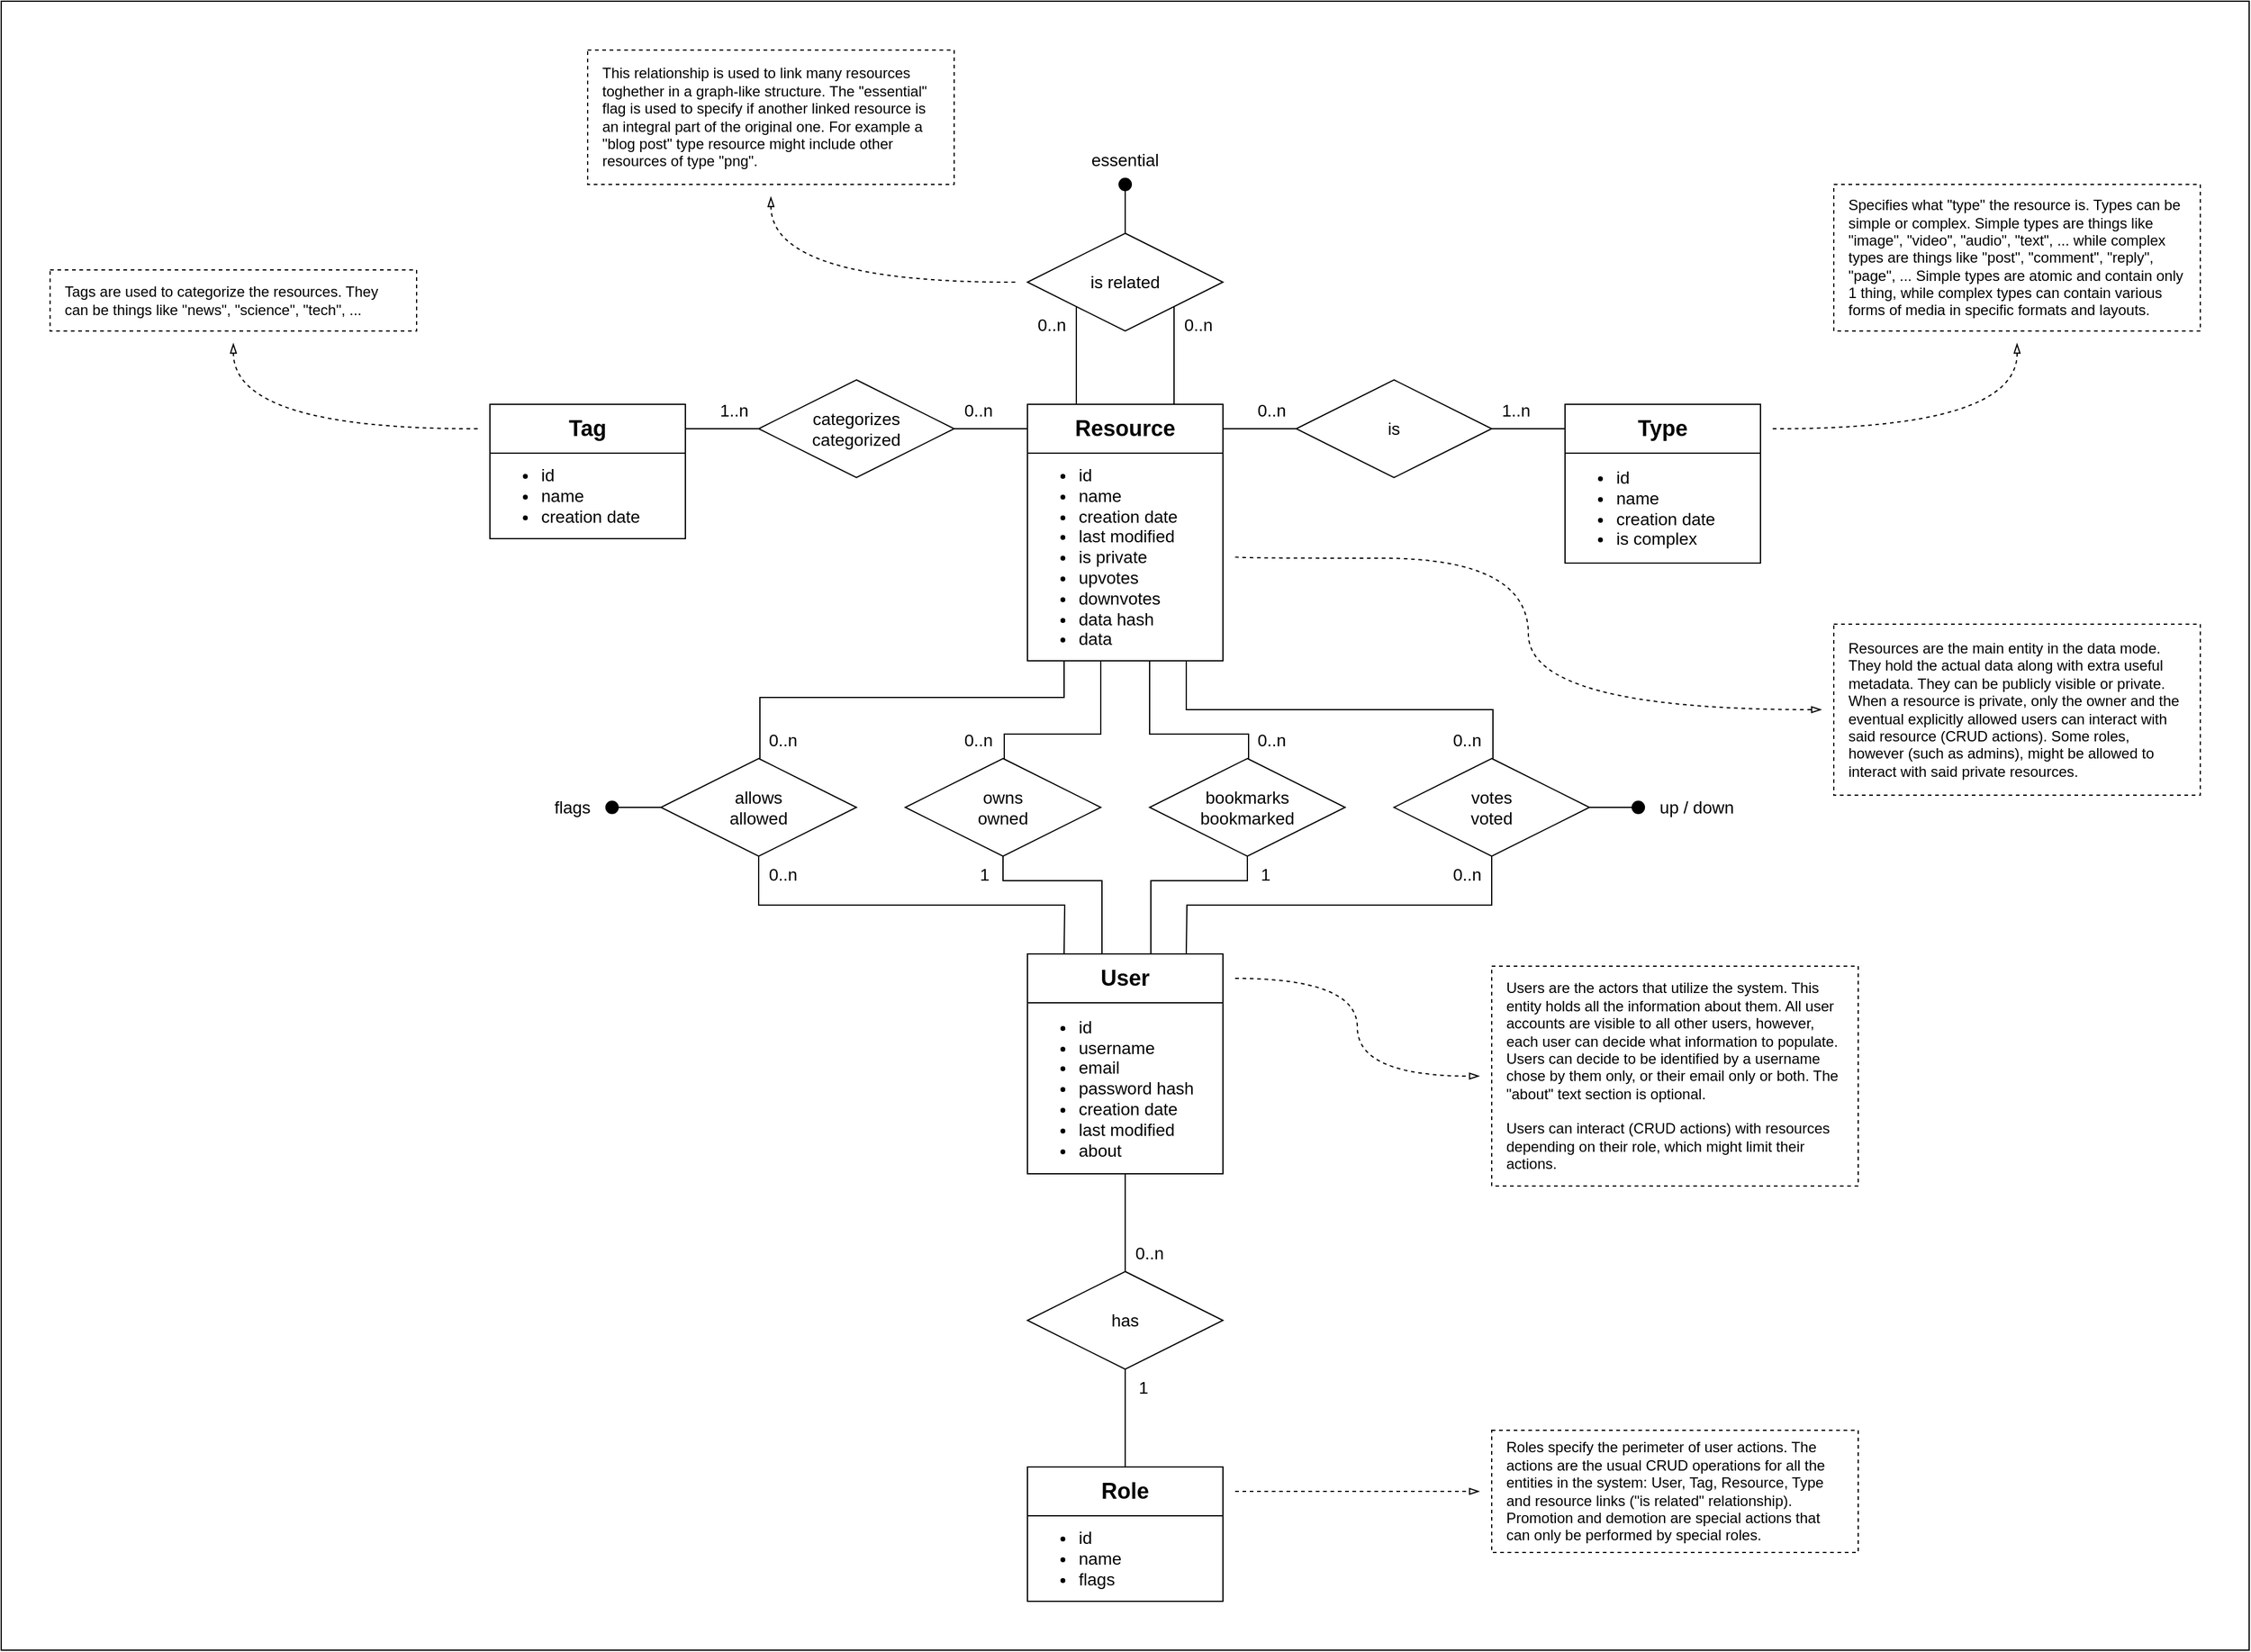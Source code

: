 <mxfile version="21.6.5" type="device" pages="2">
  <diagram name="Pagina-1" id="7mOzniVwdlXqiiTCB1uk">
    <mxGraphModel dx="3609" dy="1757" grid="1" gridSize="10" guides="0" tooltips="1" connect="1" arrows="1" fold="1" page="1" pageScale="1" pageWidth="4681" pageHeight="3300" math="0" shadow="0">
      <root>
        <mxCell id="0" />
        <mxCell id="1" parent="0" />
        <mxCell id="A_nRYwBq-ATRBSs7ujsJ-27" value="" style="rounded=0;whiteSpace=wrap;html=1;" parent="1" vertex="1">
          <mxGeometry x="940" y="1250" width="1840" height="1350" as="geometry" />
        </mxCell>
        <mxCell id="g6Tk7VlniR9BMAY1i_cX-23" style="edgeStyle=orthogonalEdgeStyle;rounded=0;orthogonalLoop=1;jettySize=auto;html=1;exitX=1;exitY=0.5;exitDx=0;exitDy=0;entryX=0;entryY=0.5;entryDx=0;entryDy=0;endArrow=none;endFill=0;fillColor=none;" parent="1" source="g6Tk7VlniR9BMAY1i_cX-1" target="g6Tk7VlniR9BMAY1i_cX-22" edge="1">
          <mxGeometry relative="1" as="geometry" />
        </mxCell>
        <mxCell id="g6Tk7VlniR9BMAY1i_cX-1" value="Resource" style="rounded=0;whiteSpace=wrap;html=1;fontSize=18;fontStyle=1;fillColor=none;" parent="1" vertex="1">
          <mxGeometry x="1780" y="1580" width="160" height="40" as="geometry" />
        </mxCell>
        <mxCell id="A_nRYwBq-ATRBSs7ujsJ-21" style="edgeStyle=orthogonalEdgeStyle;rounded=0;orthogonalLoop=1;jettySize=auto;html=1;curved=1;endArrow=blockThin;endFill=0;dashed=1;fillColor=none;" parent="1" edge="1">
          <mxGeometry relative="1" as="geometry">
            <mxPoint x="1950" y="1705" as="sourcePoint" />
            <mxPoint x="2430" y="1830" as="targetPoint" />
            <Array as="points">
              <mxPoint x="1950" y="1706" />
              <mxPoint x="2190" y="1706" />
              <mxPoint x="2190" y="1830" />
            </Array>
          </mxGeometry>
        </mxCell>
        <mxCell id="g6Tk7VlniR9BMAY1i_cX-5" value="&lt;ul style=&quot;font-size: 14px;&quot;&gt;&lt;li style=&quot;font-size: 14px;&quot;&gt;id&lt;/li&gt;&lt;li style=&quot;font-size: 14px;&quot;&gt;name&lt;/li&gt;&lt;li style=&quot;font-size: 14px;&quot;&gt;creation date&lt;/li&gt;&lt;li style=&quot;font-size: 14px;&quot;&gt;last modified&lt;/li&gt;&lt;li style=&quot;font-size: 14px;&quot;&gt;is private&lt;/li&gt;&lt;li style=&quot;font-size: 14px;&quot;&gt;upvotes&lt;/li&gt;&lt;li style=&quot;font-size: 14px;&quot;&gt;downvotes&lt;/li&gt;&lt;li style=&quot;font-size: 14px;&quot;&gt;data hash&lt;/li&gt;&lt;li style=&quot;font-size: 14px;&quot;&gt;data&lt;/li&gt;&lt;/ul&gt;" style="rounded=0;whiteSpace=wrap;html=1;align=left;fontSize=14;fillColor=none;" parent="1" vertex="1">
          <mxGeometry x="1780" y="1620" width="160" height="170" as="geometry" />
        </mxCell>
        <mxCell id="g6Tk7VlniR9BMAY1i_cX-18" style="edgeStyle=orthogonalEdgeStyle;rounded=0;orthogonalLoop=1;jettySize=auto;html=1;entryX=0;entryY=0.5;entryDx=0;entryDy=0;endArrow=none;endFill=0;fillColor=none;" parent="1" source="g6Tk7VlniR9BMAY1i_cX-6" target="g6Tk7VlniR9BMAY1i_cX-12" edge="1">
          <mxGeometry relative="1" as="geometry" />
        </mxCell>
        <mxCell id="A_nRYwBq-ATRBSs7ujsJ-10" style="edgeStyle=orthogonalEdgeStyle;rounded=0;orthogonalLoop=1;jettySize=auto;html=1;curved=1;endArrow=blockThin;endFill=0;dashed=1;fillColor=none;" parent="1" edge="1">
          <mxGeometry relative="1" as="geometry">
            <mxPoint x="1330" y="1600" as="sourcePoint" />
            <mxPoint x="1130" y="1530" as="targetPoint" />
          </mxGeometry>
        </mxCell>
        <mxCell id="g6Tk7VlniR9BMAY1i_cX-6" value="Tag" style="rounded=0;whiteSpace=wrap;html=1;fontSize=18;fontStyle=1;fillColor=none;" parent="1" vertex="1">
          <mxGeometry x="1340" y="1580" width="160" height="40" as="geometry" />
        </mxCell>
        <mxCell id="g6Tk7VlniR9BMAY1i_cX-7" value="&lt;ul style=&quot;font-size: 14px;&quot;&gt;&lt;li style=&quot;font-size: 14px;&quot;&gt;id&lt;/li&gt;&lt;li style=&quot;font-size: 14px;&quot;&gt;name&lt;/li&gt;&lt;li style=&quot;font-size: 14px;&quot;&gt;creation date&lt;/li&gt;&lt;/ul&gt;" style="rounded=0;whiteSpace=wrap;html=1;align=left;fontSize=14;fillColor=none;" parent="1" vertex="1">
          <mxGeometry x="1340" y="1620" width="160" height="70" as="geometry" />
        </mxCell>
        <mxCell id="A_nRYwBq-ATRBSs7ujsJ-5" style="edgeStyle=orthogonalEdgeStyle;rounded=0;orthogonalLoop=1;jettySize=auto;html=1;curved=1;dashed=1;endArrow=blockThin;endFill=0;fillColor=none;" parent="1" edge="1">
          <mxGeometry relative="1" as="geometry">
            <mxPoint x="2390" y="1600" as="sourcePoint" />
            <mxPoint x="2590" y="1530" as="targetPoint" />
          </mxGeometry>
        </mxCell>
        <mxCell id="g6Tk7VlniR9BMAY1i_cX-8" value="Type" style="rounded=0;whiteSpace=wrap;html=1;fontSize=18;fontStyle=1;fillColor=none;" parent="1" vertex="1">
          <mxGeometry x="2220" y="1580" width="160" height="40" as="geometry" />
        </mxCell>
        <mxCell id="g6Tk7VlniR9BMAY1i_cX-9" value="&lt;ul style=&quot;font-size: 14px;&quot;&gt;&lt;li style=&quot;font-size: 14px;&quot;&gt;id&lt;/li&gt;&lt;li style=&quot;font-size: 14px;&quot;&gt;name&lt;/li&gt;&lt;li style=&quot;font-size: 14px;&quot;&gt;creation date&lt;/li&gt;&lt;li style=&quot;font-size: 14px;&quot;&gt;is complex&lt;/li&gt;&lt;/ul&gt;" style="rounded=0;whiteSpace=wrap;html=1;align=left;fontSize=14;fillColor=none;" parent="1" vertex="1">
          <mxGeometry x="2220" y="1620" width="160" height="90" as="geometry" />
        </mxCell>
        <mxCell id="A_nRYwBq-ATRBSs7ujsJ-15" style="edgeStyle=orthogonalEdgeStyle;rounded=0;orthogonalLoop=1;jettySize=auto;html=1;curved=1;endArrow=blockThin;endFill=0;dashed=1;fillColor=none;" parent="1" edge="1">
          <mxGeometry relative="1" as="geometry">
            <mxPoint x="1950" y="2050" as="sourcePoint" />
            <mxPoint x="2150" y="2130" as="targetPoint" />
            <Array as="points">
              <mxPoint x="2050" y="2050" />
              <mxPoint x="2050" y="2130" />
            </Array>
          </mxGeometry>
        </mxCell>
        <mxCell id="g6Tk7VlniR9BMAY1i_cX-10" value="User" style="rounded=0;whiteSpace=wrap;html=1;fontSize=18;fontStyle=1;fillColor=none;" parent="1" vertex="1">
          <mxGeometry x="1780" y="2030" width="160" height="40" as="geometry" />
        </mxCell>
        <mxCell id="g6Tk7VlniR9BMAY1i_cX-11" value="&lt;ul style=&quot;font-size: 14px;&quot;&gt;&lt;li style=&quot;font-size: 14px;&quot;&gt;id&lt;/li&gt;&lt;li style=&quot;font-size: 14px;&quot;&gt;username&lt;/li&gt;&lt;li style=&quot;font-size: 14px;&quot;&gt;email&lt;/li&gt;&lt;li style=&quot;font-size: 14px;&quot;&gt;password hash&lt;/li&gt;&lt;li style=&quot;font-size: 14px;&quot;&gt;creation date&lt;/li&gt;&lt;li style=&quot;font-size: 14px;&quot;&gt;last modified&lt;/li&gt;&lt;li style=&quot;font-size: 14px;&quot;&gt;about&lt;/li&gt;&lt;/ul&gt;" style="rounded=0;whiteSpace=wrap;html=1;align=left;fontSize=14;fillColor=none;" parent="1" vertex="1">
          <mxGeometry x="1780" y="2070" width="160" height="140" as="geometry" />
        </mxCell>
        <mxCell id="g6Tk7VlniR9BMAY1i_cX-19" style="edgeStyle=orthogonalEdgeStyle;rounded=0;orthogonalLoop=1;jettySize=auto;html=1;entryX=0;entryY=0.5;entryDx=0;entryDy=0;endArrow=none;endFill=0;fillColor=none;" parent="1" source="g6Tk7VlniR9BMAY1i_cX-12" target="g6Tk7VlniR9BMAY1i_cX-1" edge="1">
          <mxGeometry relative="1" as="geometry" />
        </mxCell>
        <mxCell id="g6Tk7VlniR9BMAY1i_cX-12" value="categorizes&lt;br&gt;categorized" style="rhombus;whiteSpace=wrap;html=1;fontSize=14;fillColor=none;" parent="1" vertex="1">
          <mxGeometry x="1560" y="1560" width="160" height="80" as="geometry" />
        </mxCell>
        <mxCell id="g6Tk7VlniR9BMAY1i_cX-20" style="edgeStyle=orthogonalEdgeStyle;rounded=0;orthogonalLoop=1;jettySize=auto;html=1;exitX=0;exitY=1;exitDx=0;exitDy=0;entryX=0.25;entryY=0;entryDx=0;entryDy=0;endArrow=none;endFill=0;fillColor=none;" parent="1" source="g6Tk7VlniR9BMAY1i_cX-13" target="g6Tk7VlniR9BMAY1i_cX-1" edge="1">
          <mxGeometry relative="1" as="geometry" />
        </mxCell>
        <mxCell id="g6Tk7VlniR9BMAY1i_cX-21" style="edgeStyle=orthogonalEdgeStyle;rounded=0;orthogonalLoop=1;jettySize=auto;html=1;exitX=1;exitY=1;exitDx=0;exitDy=0;entryX=0.75;entryY=0;entryDx=0;entryDy=0;endArrow=none;endFill=0;fillColor=none;" parent="1" source="g6Tk7VlniR9BMAY1i_cX-13" target="g6Tk7VlniR9BMAY1i_cX-1" edge="1">
          <mxGeometry relative="1" as="geometry" />
        </mxCell>
        <mxCell id="A_nRYwBq-ATRBSs7ujsJ-24" style="rounded=0;orthogonalLoop=1;jettySize=auto;html=1;dashed=1;endArrow=blockThin;endFill=0;edgeStyle=orthogonalEdgeStyle;curved=1;fillColor=none;" parent="1" edge="1">
          <mxGeometry relative="1" as="geometry">
            <mxPoint x="1770" y="1480" as="sourcePoint" />
            <mxPoint x="1570" y="1410" as="targetPoint" />
          </mxGeometry>
        </mxCell>
        <mxCell id="g6Tk7VlniR9BMAY1i_cX-13" value="is related" style="rhombus;whiteSpace=wrap;html=1;fontSize=14;fillColor=none;" parent="1" vertex="1">
          <mxGeometry x="1780" y="1440" width="160" height="80" as="geometry" />
        </mxCell>
        <mxCell id="g6Tk7VlniR9BMAY1i_cX-45" style="edgeStyle=orthogonalEdgeStyle;rounded=0;orthogonalLoop=1;jettySize=auto;html=1;exitX=0.5;exitY=1;exitDx=0;exitDy=0;endArrow=none;endFill=0;fillColor=none;" parent="1" source="g6Tk7VlniR9BMAY1i_cX-14" edge="1">
          <mxGeometry relative="1" as="geometry">
            <mxPoint x="1810" y="2030" as="targetPoint" />
          </mxGeometry>
        </mxCell>
        <mxCell id="g6Tk7VlniR9BMAY1i_cX-14" value="allows&lt;br&gt;allowed" style="rhombus;whiteSpace=wrap;html=1;fontSize=14;fillColor=none;" parent="1" vertex="1">
          <mxGeometry x="1480" y="1870" width="160" height="80" as="geometry" />
        </mxCell>
        <mxCell id="g6Tk7VlniR9BMAY1i_cX-42" style="edgeStyle=orthogonalEdgeStyle;rounded=0;orthogonalLoop=1;jettySize=auto;html=1;exitX=0.5;exitY=1;exitDx=0;exitDy=0;endArrow=none;endFill=0;fillColor=none;" parent="1" source="g6Tk7VlniR9BMAY1i_cX-15" edge="1">
          <mxGeometry relative="1" as="geometry">
            <mxPoint x="1880" y="2030" as="targetPoint" />
            <Array as="points">
              <mxPoint x="1960" y="1970" />
              <mxPoint x="1881" y="1970" />
              <mxPoint x="1881" y="2030" />
            </Array>
          </mxGeometry>
        </mxCell>
        <mxCell id="g6Tk7VlniR9BMAY1i_cX-15" value="bookmarks&lt;br&gt;bookmarked" style="rhombus;whiteSpace=wrap;html=1;fontSize=14;fillColor=none;" parent="1" vertex="1">
          <mxGeometry x="1880" y="1870" width="160" height="80" as="geometry" />
        </mxCell>
        <mxCell id="g6Tk7VlniR9BMAY1i_cX-24" style="edgeStyle=orthogonalEdgeStyle;rounded=0;orthogonalLoop=1;jettySize=auto;html=1;exitX=1;exitY=0.5;exitDx=0;exitDy=0;entryX=0;entryY=0.5;entryDx=0;entryDy=0;endArrow=none;endFill=0;fillColor=none;" parent="1" source="g6Tk7VlniR9BMAY1i_cX-22" target="g6Tk7VlniR9BMAY1i_cX-8" edge="1">
          <mxGeometry relative="1" as="geometry" />
        </mxCell>
        <mxCell id="g6Tk7VlniR9BMAY1i_cX-22" value="is" style="rhombus;whiteSpace=wrap;html=1;fontSize=14;fillColor=none;" parent="1" vertex="1">
          <mxGeometry x="2000" y="1560" width="160" height="80" as="geometry" />
        </mxCell>
        <mxCell id="g6Tk7VlniR9BMAY1i_cX-43" style="edgeStyle=orthogonalEdgeStyle;rounded=0;orthogonalLoop=1;jettySize=auto;html=1;exitX=0.5;exitY=1;exitDx=0;exitDy=0;endArrow=none;endFill=0;fillColor=none;" parent="1" source="g6Tk7VlniR9BMAY1i_cX-25" edge="1">
          <mxGeometry relative="1" as="geometry">
            <mxPoint x="1840" y="2030" as="targetPoint" />
            <Array as="points">
              <mxPoint x="1760" y="1970" />
              <mxPoint x="1841" y="1970" />
              <mxPoint x="1841" y="2030" />
            </Array>
          </mxGeometry>
        </mxCell>
        <mxCell id="g6Tk7VlniR9BMAY1i_cX-25" value="owns&lt;br&gt;owned" style="rhombus;whiteSpace=wrap;html=1;fontSize=14;fillColor=none;" parent="1" vertex="1">
          <mxGeometry x="1680" y="1870" width="160" height="80" as="geometry" />
        </mxCell>
        <mxCell id="g6Tk7VlniR9BMAY1i_cX-46" style="edgeStyle=orthogonalEdgeStyle;rounded=0;orthogonalLoop=1;jettySize=auto;html=1;exitX=0.5;exitY=1;exitDx=0;exitDy=0;endArrow=none;endFill=0;fillColor=none;" parent="1" source="g6Tk7VlniR9BMAY1i_cX-35" edge="1">
          <mxGeometry relative="1" as="geometry">
            <mxPoint x="1910" y="2030" as="targetPoint" />
          </mxGeometry>
        </mxCell>
        <mxCell id="g6Tk7VlniR9BMAY1i_cX-35" value="votes&lt;br&gt;voted" style="rhombus;whiteSpace=wrap;html=1;fontSize=14;fillColor=none;" parent="1" vertex="1">
          <mxGeometry x="2080" y="1870" width="160" height="80" as="geometry" />
        </mxCell>
        <mxCell id="g6Tk7VlniR9BMAY1i_cX-40" style="rounded=0;orthogonalLoop=1;jettySize=auto;html=1;exitX=0;exitY=0.5;exitDx=0;exitDy=0;endArrow=oval;endFill=1;endSize=10;fillColor=none;" parent="1" source="g6Tk7VlniR9BMAY1i_cX-14" edge="1">
          <mxGeometry relative="1" as="geometry">
            <mxPoint x="1450" y="1970" as="sourcePoint" />
            <mxPoint x="1440" y="1910" as="targetPoint" />
          </mxGeometry>
        </mxCell>
        <mxCell id="g6Tk7VlniR9BMAY1i_cX-41" style="rounded=0;orthogonalLoop=1;jettySize=auto;html=1;exitX=1;exitY=0.5;exitDx=0;exitDy=0;endArrow=oval;endFill=1;endSize=10;fillColor=none;" parent="1" source="g6Tk7VlniR9BMAY1i_cX-35" edge="1">
          <mxGeometry relative="1" as="geometry">
            <mxPoint x="2390" y="2080" as="sourcePoint" />
            <mxPoint x="2280" y="1910" as="targetPoint" />
          </mxGeometry>
        </mxCell>
        <mxCell id="g6Tk7VlniR9BMAY1i_cX-47" style="edgeStyle=orthogonalEdgeStyle;rounded=0;orthogonalLoop=1;jettySize=auto;html=1;exitX=0.5;exitY=1;exitDx=0;exitDy=0;endArrow=none;endFill=0;fillColor=none;" parent="1" edge="1">
          <mxGeometry relative="1" as="geometry">
            <mxPoint x="2160" y="1870" as="targetPoint" />
            <mxPoint x="1910" y="1790" as="sourcePoint" />
            <Array as="points">
              <mxPoint x="1910" y="1830" />
              <mxPoint x="2161" y="1830" />
              <mxPoint x="2161" y="1870" />
            </Array>
          </mxGeometry>
        </mxCell>
        <mxCell id="g6Tk7VlniR9BMAY1i_cX-48" style="edgeStyle=orthogonalEdgeStyle;rounded=0;orthogonalLoop=1;jettySize=auto;html=1;exitX=0.5;exitY=1;exitDx=0;exitDy=0;endArrow=none;endFill=0;fillColor=none;" parent="1" edge="1">
          <mxGeometry relative="1" as="geometry">
            <mxPoint x="1960" y="1870" as="targetPoint" />
            <mxPoint x="1880" y="1790" as="sourcePoint" />
            <Array as="points">
              <mxPoint x="1880" y="1850" />
              <mxPoint x="1961" y="1850" />
              <mxPoint x="1961" y="1870" />
            </Array>
          </mxGeometry>
        </mxCell>
        <mxCell id="g6Tk7VlniR9BMAY1i_cX-49" style="edgeStyle=orthogonalEdgeStyle;rounded=0;orthogonalLoop=1;jettySize=auto;html=1;exitX=0.5;exitY=1;exitDx=0;exitDy=0;endArrow=none;endFill=0;fillColor=none;" parent="1" edge="1">
          <mxGeometry relative="1" as="geometry">
            <mxPoint x="1840" y="1790" as="sourcePoint" />
            <mxPoint x="1760" y="1870" as="targetPoint" />
            <Array as="points">
              <mxPoint x="1840" y="1850" />
              <mxPoint x="1761" y="1850" />
              <mxPoint x="1761" y="1870" />
            </Array>
          </mxGeometry>
        </mxCell>
        <mxCell id="g6Tk7VlniR9BMAY1i_cX-50" style="edgeStyle=orthogonalEdgeStyle;rounded=0;orthogonalLoop=1;jettySize=auto;html=1;exitX=0.5;exitY=1;exitDx=0;exitDy=0;endArrow=none;endFill=0;fillColor=none;" parent="1" edge="1">
          <mxGeometry relative="1" as="geometry">
            <mxPoint x="1560" y="1870" as="targetPoint" />
            <mxPoint x="1810" y="1790" as="sourcePoint" />
            <Array as="points">
              <mxPoint x="1810" y="1820" />
              <mxPoint x="1561" y="1820" />
              <mxPoint x="1561" y="1870" />
            </Array>
          </mxGeometry>
        </mxCell>
        <mxCell id="RPgYchO2Q3LAUN7gQaG5-1" value="0..n" style="text;html=1;strokeColor=none;fillColor=none;align=center;verticalAlign=middle;whiteSpace=wrap;rounded=0;fontSize=14;" parent="1" vertex="1">
          <mxGeometry x="1780" y="1500" width="40" height="30" as="geometry" />
        </mxCell>
        <mxCell id="RPgYchO2Q3LAUN7gQaG5-2" value="0..n" style="text;html=1;strokeColor=none;fillColor=none;align=center;verticalAlign=middle;whiteSpace=wrap;rounded=0;fontSize=14;" parent="1" vertex="1">
          <mxGeometry x="1900" y="1500" width="40" height="30" as="geometry" />
        </mxCell>
        <mxCell id="RPgYchO2Q3LAUN7gQaG5-3" value="0..n" style="text;html=1;strokeColor=none;fillColor=none;align=center;verticalAlign=middle;whiteSpace=wrap;rounded=0;fontSize=14;" parent="1" vertex="1">
          <mxGeometry x="1720" y="1570" width="40" height="30" as="geometry" />
        </mxCell>
        <mxCell id="RPgYchO2Q3LAUN7gQaG5-4" value="1..n" style="text;html=1;strokeColor=none;fillColor=none;align=center;verticalAlign=middle;whiteSpace=wrap;rounded=0;fontSize=14;" parent="1" vertex="1">
          <mxGeometry x="1520" y="1570" width="40" height="30" as="geometry" />
        </mxCell>
        <mxCell id="RPgYchO2Q3LAUN7gQaG5-5" value="0..n" style="text;html=1;strokeColor=none;fillColor=none;align=center;verticalAlign=middle;whiteSpace=wrap;rounded=0;fontSize=14;" parent="1" vertex="1">
          <mxGeometry x="1960" y="1570" width="40" height="30" as="geometry" />
        </mxCell>
        <mxCell id="RPgYchO2Q3LAUN7gQaG5-6" value="1..n" style="text;html=1;strokeColor=none;fillColor=none;align=center;verticalAlign=middle;whiteSpace=wrap;rounded=0;fontSize=14;" parent="1" vertex="1">
          <mxGeometry x="2160" y="1570" width="40" height="30" as="geometry" />
        </mxCell>
        <mxCell id="RPgYchO2Q3LAUN7gQaG5-7" value="0..n" style="text;html=1;strokeColor=none;fillColor=none;align=center;verticalAlign=middle;whiteSpace=wrap;rounded=0;fontSize=14;" parent="1" vertex="1">
          <mxGeometry x="1560" y="1840" width="40" height="30" as="geometry" />
        </mxCell>
        <mxCell id="RPgYchO2Q3LAUN7gQaG5-8" value="0..n" style="text;html=1;strokeColor=none;fillColor=none;align=center;verticalAlign=middle;whiteSpace=wrap;rounded=0;fontSize=14;" parent="1" vertex="1">
          <mxGeometry x="1560" y="1950" width="40" height="30" as="geometry" />
        </mxCell>
        <mxCell id="RPgYchO2Q3LAUN7gQaG5-9" value="0..n" style="text;html=1;strokeColor=none;fillColor=none;align=center;verticalAlign=middle;whiteSpace=wrap;rounded=0;fontSize=14;" parent="1" vertex="1">
          <mxGeometry x="1720" y="1840" width="40" height="30" as="geometry" />
        </mxCell>
        <mxCell id="RPgYchO2Q3LAUN7gQaG5-10" value="1" style="text;html=1;strokeColor=none;fillColor=none;align=center;verticalAlign=middle;whiteSpace=wrap;rounded=0;fontSize=14;" parent="1" vertex="1">
          <mxGeometry x="1730" y="1950" width="30" height="30" as="geometry" />
        </mxCell>
        <mxCell id="RPgYchO2Q3LAUN7gQaG5-11" value="0..n" style="text;html=1;strokeColor=none;fillColor=none;align=center;verticalAlign=middle;whiteSpace=wrap;rounded=0;fontSize=14;" parent="1" vertex="1">
          <mxGeometry x="1960" y="1840" width="40" height="30" as="geometry" />
        </mxCell>
        <mxCell id="RPgYchO2Q3LAUN7gQaG5-12" value="1" style="text;html=1;strokeColor=none;fillColor=none;align=center;verticalAlign=middle;whiteSpace=wrap;rounded=0;fontSize=14;" parent="1" vertex="1">
          <mxGeometry x="1960" y="1950" width="30" height="30" as="geometry" />
        </mxCell>
        <mxCell id="RPgYchO2Q3LAUN7gQaG5-13" value="0..n" style="text;html=1;strokeColor=none;fillColor=none;align=center;verticalAlign=middle;whiteSpace=wrap;rounded=0;fontSize=14;" parent="1" vertex="1">
          <mxGeometry x="2120" y="1840" width="40" height="30" as="geometry" />
        </mxCell>
        <mxCell id="RPgYchO2Q3LAUN7gQaG5-14" value="0..n" style="text;html=1;strokeColor=none;fillColor=none;align=center;verticalAlign=middle;whiteSpace=wrap;rounded=0;fontSize=14;" parent="1" vertex="1">
          <mxGeometry x="2120" y="1950" width="40" height="30" as="geometry" />
        </mxCell>
        <mxCell id="RPgYchO2Q3LAUN7gQaG5-21" style="edgeStyle=orthogonalEdgeStyle;rounded=0;orthogonalLoop=1;jettySize=auto;html=1;exitX=0.5;exitY=0;exitDx=0;exitDy=0;entryX=0.5;entryY=1;entryDx=0;entryDy=0;endArrow=none;endFill=0;fillColor=none;" parent="1" source="RPgYchO2Q3LAUN7gQaG5-17" target="RPgYchO2Q3LAUN7gQaG5-19" edge="1">
          <mxGeometry relative="1" as="geometry" />
        </mxCell>
        <mxCell id="A_nRYwBq-ATRBSs7ujsJ-20" style="rounded=0;orthogonalLoop=1;jettySize=auto;html=1;endArrow=blockThin;endFill=0;dashed=1;fillColor=none;" parent="1" edge="1">
          <mxGeometry relative="1" as="geometry">
            <mxPoint x="1950" y="2470" as="sourcePoint" />
            <mxPoint x="2150" y="2470" as="targetPoint" />
          </mxGeometry>
        </mxCell>
        <mxCell id="RPgYchO2Q3LAUN7gQaG5-17" value="Role" style="rounded=0;whiteSpace=wrap;html=1;fontSize=18;fontStyle=1;fillColor=none;" parent="1" vertex="1">
          <mxGeometry x="1780" y="2450" width="160" height="40" as="geometry" />
        </mxCell>
        <mxCell id="RPgYchO2Q3LAUN7gQaG5-18" value="&lt;ul style=&quot;font-size: 14px;&quot;&gt;&lt;li style=&quot;font-size: 14px;&quot;&gt;id&lt;/li&gt;&lt;li style=&quot;font-size: 14px;&quot;&gt;name&lt;/li&gt;&lt;li style=&quot;font-size: 14px;&quot;&gt;flags&lt;/li&gt;&lt;/ul&gt;" style="rounded=0;whiteSpace=wrap;html=1;align=left;fontSize=14;fillColor=none;" parent="1" vertex="1">
          <mxGeometry x="1780" y="2490" width="160" height="70" as="geometry" />
        </mxCell>
        <mxCell id="RPgYchO2Q3LAUN7gQaG5-20" style="edgeStyle=orthogonalEdgeStyle;rounded=0;orthogonalLoop=1;jettySize=auto;html=1;exitX=0.5;exitY=0;exitDx=0;exitDy=0;entryX=0.5;entryY=1;entryDx=0;entryDy=0;endArrow=none;endFill=0;fillColor=none;" parent="1" source="RPgYchO2Q3LAUN7gQaG5-19" target="g6Tk7VlniR9BMAY1i_cX-11" edge="1">
          <mxGeometry relative="1" as="geometry" />
        </mxCell>
        <mxCell id="RPgYchO2Q3LAUN7gQaG5-19" value="has" style="rhombus;whiteSpace=wrap;html=1;fontSize=14;fillColor=none;" parent="1" vertex="1">
          <mxGeometry x="1780" y="2290" width="160" height="80" as="geometry" />
        </mxCell>
        <mxCell id="RPgYchO2Q3LAUN7gQaG5-22" value="0..n" style="text;html=1;strokeColor=none;fillColor=none;align=center;verticalAlign=middle;whiteSpace=wrap;rounded=0;fontSize=14;" parent="1" vertex="1">
          <mxGeometry x="1860" y="2260" width="40" height="30" as="geometry" />
        </mxCell>
        <mxCell id="RPgYchO2Q3LAUN7gQaG5-23" value="1" style="text;html=1;strokeColor=none;fillColor=none;align=center;verticalAlign=middle;whiteSpace=wrap;rounded=0;fontSize=14;" parent="1" vertex="1">
          <mxGeometry x="1860" y="2370" width="30" height="30" as="geometry" />
        </mxCell>
        <mxCell id="RPgYchO2Q3LAUN7gQaG5-24" value="&amp;nbsp; &amp;nbsp; up / down" style="text;html=1;strokeColor=none;fillColor=none;align=left;verticalAlign=middle;whiteSpace=wrap;rounded=0;fontSize=14;" parent="1" vertex="1">
          <mxGeometry x="2280" y="1900" width="120" height="20" as="geometry" />
        </mxCell>
        <mxCell id="RPgYchO2Q3LAUN7gQaG5-25" value="flags&amp;nbsp; &amp;nbsp;&amp;nbsp;" style="text;html=1;strokeColor=none;fillColor=none;align=right;verticalAlign=middle;whiteSpace=wrap;rounded=0;fontSize=14;" parent="1" vertex="1">
          <mxGeometry x="1320" y="1900" width="120" height="20" as="geometry" />
        </mxCell>
        <mxCell id="A_nRYwBq-ATRBSs7ujsJ-6" value="" style="rounded=0;whiteSpace=wrap;html=1;align=left;fontSize=12;dashed=1;fillColor=none;" parent="1" vertex="1">
          <mxGeometry x="2440" y="1400" width="300" height="120" as="geometry" />
        </mxCell>
        <mxCell id="A_nRYwBq-ATRBSs7ujsJ-7" value="Specifies what &quot;type&quot; the resource&amp;nbsp;&lt;span style=&quot;border-color: var(--border-color); background-color: initial; text-align: center;&quot;&gt;is. Types can be simple&amp;nbsp;&lt;/span&gt;&lt;span style=&quot;border-color: var(--border-color); background-color: initial; text-align: center;&quot;&gt;or complex. Simple types are&amp;nbsp;&lt;/span&gt;&lt;span style=&quot;border-color: var(--border-color); background-color: initial; text-align: center;&quot;&gt;things like &quot;image&quot;, &quot;video&quot;,&amp;nbsp;&lt;span style=&quot;background-color: initial;&quot;&gt;&quot;audio&quot;, &quot;text&quot;, ... while complex types are things like &quot;post&quot;, &quot;comment&quot;, &quot;reply&quot;, &quot;page&quot;, ... Simple types are atomic and contain only 1 thing, while complex types can contain various forms of media in specific formats and layouts.&lt;/span&gt;&lt;br&gt;&lt;/span&gt;" style="rounded=0;whiteSpace=wrap;html=1;align=left;fontSize=12;dashed=1;fillColor=none;strokeColor=none;" parent="1" vertex="1">
          <mxGeometry x="2450" y="1410" width="280" height="100" as="geometry" />
        </mxCell>
        <mxCell id="A_nRYwBq-ATRBSs7ujsJ-8" value="" style="rounded=0;whiteSpace=wrap;html=1;align=left;fontSize=12;dashed=1;fillColor=none;" parent="1" vertex="1">
          <mxGeometry x="980" y="1470" width="300" height="50" as="geometry" />
        </mxCell>
        <mxCell id="A_nRYwBq-ATRBSs7ujsJ-9" value="&lt;span style=&quot;border-color: var(--border-color); background-color: initial; text-align: center;&quot;&gt;Tags are used to categorize the resources. They can be things like &quot;news&quot;, &quot;science&quot;, &quot;tech&quot;, ...&lt;br&gt;&lt;/span&gt;" style="rounded=0;whiteSpace=wrap;html=1;align=left;fontSize=12;dashed=1;fillColor=none;strokeColor=none;" parent="1" vertex="1">
          <mxGeometry x="990" y="1480" width="280" height="30" as="geometry" />
        </mxCell>
        <mxCell id="A_nRYwBq-ATRBSs7ujsJ-11" value="" style="rounded=0;whiteSpace=wrap;html=1;align=left;fontSize=12;dashed=1;fillColor=none;" parent="1" vertex="1">
          <mxGeometry x="2440" y="1760" width="300" height="140" as="geometry" />
        </mxCell>
        <mxCell id="A_nRYwBq-ATRBSs7ujsJ-12" value="&lt;span style=&quot;border-color: var(--border-color); background-color: initial; text-align: center;&quot;&gt;Resources are the main entity in the data mode. They hold the actual data along with extra useful metadata. They can be publicly visible or private. When a resource is private, only the owner and the eventual explicitly allowed users can interact with said resource (CRUD actions). Some roles, however (such as admins), might be allowed to interact with said private resources.&lt;br&gt;&lt;/span&gt;" style="rounded=0;whiteSpace=wrap;html=1;align=left;fontSize=12;dashed=1;fillColor=none;strokeColor=none;" parent="1" vertex="1">
          <mxGeometry x="2450" y="1770" width="280" height="120" as="geometry" />
        </mxCell>
        <mxCell id="A_nRYwBq-ATRBSs7ujsJ-13" value="" style="rounded=0;whiteSpace=wrap;html=1;align=left;fontSize=12;dashed=1;fillColor=none;" parent="1" vertex="1">
          <mxGeometry x="2160" y="2040" width="300" height="180" as="geometry" />
        </mxCell>
        <mxCell id="A_nRYwBq-ATRBSs7ujsJ-14" value="&lt;span style=&quot;border-color: var(--border-color); background-color: initial; text-align: center;&quot;&gt;Users are the actors that utilize the system. This entity holds all the information about them. All user accounts are visible to all other users, however, each user can decide what information to populate. Users can decide to be identified by a username chose by them only, or their email only or both. The &quot;about&quot; text section is optional.&lt;br&gt;&lt;br&gt;Users can interact (CRUD actions) with resources depending on their role, which might limit their actions.&lt;br&gt;&lt;/span&gt;" style="rounded=0;whiteSpace=wrap;html=1;align=left;fontSize=12;dashed=1;fillColor=none;strokeColor=none;" parent="1" vertex="1">
          <mxGeometry x="2170" y="2050" width="280" height="160" as="geometry" />
        </mxCell>
        <mxCell id="A_nRYwBq-ATRBSs7ujsJ-17" value="" style="rounded=0;whiteSpace=wrap;html=1;align=left;fontSize=12;dashed=1;fillColor=none;" parent="1" vertex="1">
          <mxGeometry x="2160" y="2420" width="300" height="100" as="geometry" />
        </mxCell>
        <mxCell id="A_nRYwBq-ATRBSs7ujsJ-18" value="&lt;span style=&quot;border-color: var(--border-color); background-color: initial; text-align: center;&quot;&gt;Roles specify the perimeter of user actions. The actions are the usual CRUD operations for all the entities in the system: User, Tag, Resource, Type and resource links (&quot;is related&quot; relationship). Promotion and demotion are special actions that can only be performed by special roles.&lt;br&gt;&lt;/span&gt;" style="rounded=0;whiteSpace=wrap;html=1;align=left;fontSize=12;dashed=1;fillColor=none;strokeColor=none;" parent="1" vertex="1">
          <mxGeometry x="2170" y="2430" width="280" height="80" as="geometry" />
        </mxCell>
        <mxCell id="A_nRYwBq-ATRBSs7ujsJ-22" value="" style="rounded=0;whiteSpace=wrap;html=1;align=left;fontSize=12;dashed=1;fillColor=none;" parent="1" vertex="1">
          <mxGeometry x="1420" y="1290" width="300" height="110" as="geometry" />
        </mxCell>
        <mxCell id="A_nRYwBq-ATRBSs7ujsJ-23" value="&lt;span style=&quot;border-color: var(--border-color); background-color: initial; text-align: center;&quot;&gt;This relationship is used to link many resources toghether in a graph-like structure. The &quot;essential&quot; flag is used to specify if another linked resource is an integral part of the original one. For example a &quot;blog post&quot; type resource might include other resources of type &quot;png&quot;.&lt;br&gt;&lt;/span&gt;" style="rounded=0;whiteSpace=wrap;html=1;align=left;fontSize=12;dashed=1;fillColor=none;strokeColor=none;" parent="1" vertex="1">
          <mxGeometry x="1430" y="1300" width="280" height="90" as="geometry" />
        </mxCell>
        <mxCell id="A_nRYwBq-ATRBSs7ujsJ-25" style="rounded=0;orthogonalLoop=1;jettySize=auto;html=1;exitX=0.5;exitY=0;exitDx=0;exitDy=0;endArrow=oval;endFill=1;endSize=10;fillColor=none;" parent="1" source="g6Tk7VlniR9BMAY1i_cX-13" edge="1">
          <mxGeometry relative="1" as="geometry">
            <mxPoint x="1830" y="1390" as="sourcePoint" />
            <mxPoint x="1860" y="1400" as="targetPoint" />
          </mxGeometry>
        </mxCell>
        <mxCell id="A_nRYwBq-ATRBSs7ujsJ-26" value="essential" style="text;html=1;strokeColor=none;fillColor=none;align=center;verticalAlign=middle;whiteSpace=wrap;rounded=0;fontSize=14;" parent="1" vertex="1">
          <mxGeometry x="1820" y="1360" width="80" height="40" as="geometry" />
        </mxCell>
      </root>
    </mxGraphModel>
  </diagram>
  <diagram id="sbObvusgtRi-5TGIyPSc" name="Page-2">
    <mxGraphModel dx="2972" dy="1447" grid="1" gridSize="10" guides="0" tooltips="1" connect="1" arrows="1" fold="1" page="1" pageScale="1" pageWidth="4681" pageHeight="3300" math="0" shadow="0">
      <root>
        <mxCell id="0" />
        <mxCell id="1" parent="0" />
        <mxCell id="dnYBnsJlJMFcw7EFnt2x-16" value="" style="rounded=0;whiteSpace=wrap;html=1;" parent="1" vertex="1">
          <mxGeometry x="1340" y="1360" width="1160" height="350" as="geometry" />
        </mxCell>
        <mxCell id="dnYBnsJlJMFcw7EFnt2x-3" value="" style="rounded=0;whiteSpace=wrap;html=1;fontSize=16;fillColor=none;" parent="1" vertex="1">
          <mxGeometry x="1680" y="1450" width="780" height="220" as="geometry" />
        </mxCell>
        <mxCell id="vm0kRCEVvRRhXZzdVqyy-1" value="" style="rounded=0;whiteSpace=wrap;html=1;" parent="1" vertex="1">
          <mxGeometry x="1340" y="700" width="1590" height="580" as="geometry" />
        </mxCell>
        <mxCell id="4jTjWkwYUUFSaiAf3Rvd-3" value="" style="rounded=0;whiteSpace=wrap;html=1;fontSize=16;dashed=1;fillColor=none;" parent="1" vertex="1">
          <mxGeometry x="2100" y="800" width="470" height="380" as="geometry" />
        </mxCell>
        <mxCell id="4jTjWkwYUUFSaiAf3Rvd-6" style="edgeStyle=orthogonalEdgeStyle;rounded=0;orthogonalLoop=1;jettySize=auto;html=1;fillColor=none;" parent="1" edge="1">
          <mxGeometry relative="1" as="geometry">
            <mxPoint x="1380" y="740" as="targetPoint" />
            <mxPoint x="1850" y="790" as="sourcePoint" />
            <Array as="points">
              <mxPoint x="1850" y="740" />
            </Array>
          </mxGeometry>
        </mxCell>
        <mxCell id="4jTjWkwYUUFSaiAf3Rvd-1" value="" style="rounded=0;whiteSpace=wrap;html=1;fontSize=16;dashed=1;fillColor=none;" parent="1" vertex="1">
          <mxGeometry x="1460" y="800" width="480" height="380" as="geometry" />
        </mxCell>
        <mxCell id="-SBEFByG9hUMhP9GLKhF-5" style="edgeStyle=orthogonalEdgeStyle;rounded=0;orthogonalLoop=1;jettySize=auto;html=1;fillColor=none;" parent="1" edge="1">
          <mxGeometry relative="1" as="geometry">
            <mxPoint x="1610" y="990" as="sourcePoint" />
            <mxPoint x="1750" y="890" as="targetPoint" />
            <Array as="points">
              <mxPoint x="1680" y="991" />
              <mxPoint x="1680" y="890" />
            </Array>
          </mxGeometry>
        </mxCell>
        <mxCell id="-SBEFByG9hUMhP9GLKhF-6" style="edgeStyle=orthogonalEdgeStyle;rounded=0;orthogonalLoop=1;jettySize=auto;html=1;fillColor=none;" parent="1" edge="1">
          <mxGeometry relative="1" as="geometry">
            <mxPoint x="1680" y="991" as="sourcePoint" />
            <mxPoint x="1750" y="1090" as="targetPoint" />
            <Array as="points">
              <mxPoint x="1680" y="991" />
              <mxPoint x="1680" y="1090" />
            </Array>
          </mxGeometry>
        </mxCell>
        <mxCell id="-SBEFByG9hUMhP9GLKhF-7" style="edgeStyle=orthogonalEdgeStyle;rounded=0;orthogonalLoop=1;jettySize=auto;html=1;endArrow=none;endFill=0;startArrow=classic;startFill=1;fillColor=none;" parent="1" edge="1">
          <mxGeometry relative="1" as="geometry">
            <mxPoint x="1380" y="990" as="targetPoint" />
            <mxPoint x="1450" y="990" as="sourcePoint" />
          </mxGeometry>
        </mxCell>
        <mxCell id="-SBEFByG9hUMhP9GLKhF-1" value="ServerTask&lt;br&gt;(v-thread)" style="rounded=0;whiteSpace=wrap;html=1;fontSize=16;fillColor=none;" parent="1" vertex="1">
          <mxGeometry x="1470" y="960" width="120" height="60" as="geometry" />
        </mxCell>
        <mxCell id="-SBEFByG9hUMhP9GLKhF-12" style="edgeStyle=orthogonalEdgeStyle;rounded=0;orthogonalLoop=1;jettySize=auto;html=1;fillColor=none;" parent="1" edge="1">
          <mxGeometry relative="1" as="geometry">
            <mxPoint x="1950" y="890" as="sourcePoint" />
            <mxPoint x="2090" y="840" as="targetPoint" />
            <Array as="points">
              <mxPoint x="2020" y="891" />
              <mxPoint x="2020" y="840" />
            </Array>
          </mxGeometry>
        </mxCell>
        <mxCell id="-SBEFByG9hUMhP9GLKhF-13" style="edgeStyle=orthogonalEdgeStyle;rounded=0;orthogonalLoop=1;jettySize=auto;html=1;fillColor=none;" parent="1" edge="1">
          <mxGeometry relative="1" as="geometry">
            <mxPoint x="2020" y="891" as="sourcePoint" />
            <mxPoint x="2090" y="940" as="targetPoint" />
            <Array as="points">
              <mxPoint x="2020" y="891" />
              <mxPoint x="2020" y="940" />
            </Array>
          </mxGeometry>
        </mxCell>
        <mxCell id="-SBEFByG9hUMhP9GLKhF-2" value="ConnectionTask&lt;br&gt;(v-thread)" style="rounded=0;whiteSpace=wrap;html=1;fontSize=16;fillColor=none;" parent="1" vertex="1">
          <mxGeometry x="1770" y="860" width="160" height="60" as="geometry" />
        </mxCell>
        <mxCell id="-SBEFByG9hUMhP9GLKhF-3" value="ConnectionTask&lt;br&gt;(v-thread)" style="rounded=0;whiteSpace=wrap;html=1;fontSize=16;fillColor=none;" parent="1" vertex="1">
          <mxGeometry x="1770" y="1060" width="160" height="60" as="geometry" />
        </mxCell>
        <mxCell id="-SBEFByG9hUMhP9GLKhF-4" value="&lt;span style=&quot;font-size: 24px;&quot;&gt;...&lt;/span&gt;" style="text;html=1;strokeColor=none;fillColor=none;align=center;verticalAlign=middle;whiteSpace=wrap;rounded=0;fontSize=24;" parent="1" vertex="1">
          <mxGeometry x="1820" y="960" width="60" height="60" as="geometry" />
        </mxCell>
        <mxCell id="-SBEFByG9hUMhP9GLKhF-27" style="edgeStyle=orthogonalEdgeStyle;rounded=0;orthogonalLoop=1;jettySize=auto;html=1;startArrow=classic;startFill=1;fillColor=none;" parent="1" edge="1">
          <mxGeometry relative="1" as="geometry">
            <mxPoint x="2390" y="840" as="targetPoint" />
            <mxPoint x="2250" y="840" as="sourcePoint" />
          </mxGeometry>
        </mxCell>
        <mxCell id="4jTjWkwYUUFSaiAf3Rvd-7" style="edgeStyle=orthogonalEdgeStyle;rounded=0;orthogonalLoop=1;jettySize=auto;html=1;endArrow=oval;endFill=1;fillColor=none;" parent="1" edge="1">
          <mxGeometry relative="1" as="geometry">
            <mxPoint x="1850" y="740" as="targetPoint" />
            <mxPoint x="2170" y="790" as="sourcePoint" />
            <Array as="points">
              <mxPoint x="2170" y="740" />
            </Array>
          </mxGeometry>
        </mxCell>
        <mxCell id="-SBEFByG9hUMhP9GLKhF-8" value="RequestTask&lt;br&gt;(v-thread)" style="rounded=0;whiteSpace=wrap;html=1;fontSize=16;fillColor=none;" parent="1" vertex="1">
          <mxGeometry x="2110" y="810" width="120" height="60" as="geometry" />
        </mxCell>
        <mxCell id="-SBEFByG9hUMhP9GLKhF-28" style="edgeStyle=orthogonalEdgeStyle;rounded=0;orthogonalLoop=1;jettySize=auto;html=1;startArrow=classic;startFill=1;fillColor=none;" parent="1" edge="1">
          <mxGeometry relative="1" as="geometry">
            <mxPoint x="2390" y="940" as="targetPoint" />
            <mxPoint x="2250" y="940" as="sourcePoint" />
          </mxGeometry>
        </mxCell>
        <mxCell id="-SBEFByG9hUMhP9GLKhF-9" value="RequestTask&lt;br&gt;(v-thread)" style="rounded=0;whiteSpace=wrap;html=1;fontSize=16;fillColor=none;" parent="1" vertex="1">
          <mxGeometry x="2110" y="910" width="120" height="60" as="geometry" />
        </mxCell>
        <mxCell id="-SBEFByG9hUMhP9GLKhF-22" style="edgeStyle=orthogonalEdgeStyle;rounded=0;orthogonalLoop=1;jettySize=auto;html=1;fillColor=none;" parent="1" edge="1">
          <mxGeometry relative="1" as="geometry">
            <mxPoint x="1950" y="1091" as="sourcePoint" />
            <mxPoint x="2090" y="1040" as="targetPoint" />
            <Array as="points">
              <mxPoint x="2020" y="1092" />
              <mxPoint x="2020" y="1040" />
            </Array>
          </mxGeometry>
        </mxCell>
        <mxCell id="-SBEFByG9hUMhP9GLKhF-23" style="edgeStyle=orthogonalEdgeStyle;rounded=0;orthogonalLoop=1;jettySize=auto;html=1;fillColor=none;" parent="1" edge="1">
          <mxGeometry relative="1" as="geometry">
            <mxPoint x="2020" y="1092" as="sourcePoint" />
            <mxPoint x="2090" y="1140" as="targetPoint" />
            <Array as="points">
              <mxPoint x="2020" y="1092" />
              <mxPoint x="2020" y="1140" />
            </Array>
          </mxGeometry>
        </mxCell>
        <mxCell id="-SBEFByG9hUMhP9GLKhF-29" style="edgeStyle=orthogonalEdgeStyle;rounded=0;orthogonalLoop=1;jettySize=auto;html=1;startArrow=classic;startFill=1;fillColor=none;" parent="1" edge="1">
          <mxGeometry relative="1" as="geometry">
            <mxPoint x="2390" y="1040" as="targetPoint" />
            <mxPoint x="2250" y="1040" as="sourcePoint" />
          </mxGeometry>
        </mxCell>
        <mxCell id="-SBEFByG9hUMhP9GLKhF-24" value="RequestTask&lt;br&gt;(v-thread)" style="rounded=0;whiteSpace=wrap;html=1;fontSize=16;fillColor=none;" parent="1" vertex="1">
          <mxGeometry x="2110" y="1010" width="120" height="60" as="geometry" />
        </mxCell>
        <mxCell id="-SBEFByG9hUMhP9GLKhF-30" style="edgeStyle=orthogonalEdgeStyle;rounded=0;orthogonalLoop=1;jettySize=auto;html=1;startArrow=classic;startFill=1;fillColor=none;" parent="1" edge="1">
          <mxGeometry relative="1" as="geometry">
            <mxPoint x="2390" y="1140" as="targetPoint" />
            <mxPoint x="2250" y="1140" as="sourcePoint" />
          </mxGeometry>
        </mxCell>
        <mxCell id="-SBEFByG9hUMhP9GLKhF-25" value="RequestTask&lt;br&gt;(v-thread)" style="rounded=0;whiteSpace=wrap;html=1;fontSize=16;fillColor=none;" parent="1" vertex="1">
          <mxGeometry x="2110" y="1110" width="120" height="60" as="geometry" />
        </mxCell>
        <mxCell id="-SBEFByG9hUMhP9GLKhF-26" value="Database&lt;br&gt;Connection&lt;br&gt;Pool" style="rounded=0;whiteSpace=wrap;html=1;fontSize=16;fillColor=none;" parent="1" vertex="1">
          <mxGeometry x="2400" y="810" width="160" height="360" as="geometry" />
        </mxCell>
        <mxCell id="-SBEFByG9hUMhP9GLKhF-31" value="Database" style="shape=datastore;whiteSpace=wrap;html=1;fillColor=none;" parent="1" vertex="1">
          <mxGeometry x="2730" y="900" width="160" height="180" as="geometry" />
        </mxCell>
        <mxCell id="-SBEFByG9hUMhP9GLKhF-34" value="" style="shape=flexArrow;endArrow=classic;startArrow=classic;html=1;rounded=0;fillColor=none;" parent="1" edge="1">
          <mxGeometry width="100" height="100" relative="1" as="geometry">
            <mxPoint x="2580" y="990" as="sourcePoint" />
            <mxPoint x="2720" y="990" as="targetPoint" />
          </mxGeometry>
        </mxCell>
        <mxCell id="-SBEFByG9hUMhP9GLKhF-35" value="&lt;span style=&quot;font-size: 24px;&quot;&gt;...&lt;/span&gt;" style="text;html=1;strokeColor=none;fillColor=none;align=center;verticalAlign=middle;whiteSpace=wrap;rounded=0;fontSize=24;" parent="1" vertex="1">
          <mxGeometry x="2140" y="870" width="60" height="40" as="geometry" />
        </mxCell>
        <mxCell id="-SBEFByG9hUMhP9GLKhF-36" value="&lt;span style=&quot;font-size: 24px;&quot;&gt;...&lt;/span&gt;" style="text;html=1;strokeColor=none;fillColor=none;align=center;verticalAlign=middle;whiteSpace=wrap;rounded=0;fontSize=24;" parent="1" vertex="1">
          <mxGeometry x="2140" y="1070" width="60" height="40" as="geometry" />
        </mxCell>
        <mxCell id="-SBEFByG9hUMhP9GLKhF-38" value="&lt;span style=&quot;font-size: 14px;&quot;&gt;socket&lt;/span&gt;" style="text;html=1;strokeColor=none;fillColor=none;align=center;verticalAlign=middle;whiteSpace=wrap;rounded=0;fontSize=14;" parent="1" vertex="1">
          <mxGeometry x="1380" y="960" width="70" height="30" as="geometry" />
        </mxCell>
        <mxCell id="-SBEFByG9hUMhP9GLKhF-41" value="&lt;span style=&quot;font-size: 14px;&quot;&gt;spawns&lt;/span&gt;" style="text;html=1;strokeColor=none;fillColor=none;align=center;verticalAlign=middle;whiteSpace=wrap;rounded=0;fontSize=14;" parent="1" vertex="1">
          <mxGeometry x="1610" y="960" width="70" height="30" as="geometry" />
        </mxCell>
        <mxCell id="-SBEFByG9hUMhP9GLKhF-42" value="&lt;span style=&quot;font-size: 14px;&quot;&gt;spawns&lt;/span&gt;" style="text;html=1;strokeColor=none;fillColor=none;align=center;verticalAlign=middle;whiteSpace=wrap;rounded=0;fontSize=14;" parent="1" vertex="1">
          <mxGeometry x="1950" y="860" width="70" height="30" as="geometry" />
        </mxCell>
        <mxCell id="-SBEFByG9hUMhP9GLKhF-43" value="&lt;span style=&quot;font-size: 14px;&quot;&gt;spawns&lt;/span&gt;" style="text;html=1;strokeColor=none;fillColor=none;align=center;verticalAlign=middle;whiteSpace=wrap;rounded=0;fontSize=14;" parent="1" vertex="1">
          <mxGeometry x="1950" y="1060" width="70" height="30" as="geometry" />
        </mxCell>
        <mxCell id="4jTjWkwYUUFSaiAf3Rvd-4" style="edgeStyle=orthogonalEdgeStyle;rounded=0;orthogonalLoop=1;jettySize=auto;html=1;endArrow=none;endFill=0;startArrow=classic;startFill=1;fillColor=none;" parent="1" edge="1">
          <mxGeometry relative="1" as="geometry">
            <mxPoint x="1380" y="1240" as="targetPoint" />
            <mxPoint x="1850" y="1190" as="sourcePoint" />
            <Array as="points">
              <mxPoint x="1850" y="1240" />
            </Array>
          </mxGeometry>
        </mxCell>
        <mxCell id="4jTjWkwYUUFSaiAf3Rvd-5" value="&lt;span style=&quot;font-size: 14px;&quot;&gt;request&lt;/span&gt;" style="text;html=1;strokeColor=none;fillColor=none;align=center;verticalAlign=middle;whiteSpace=wrap;rounded=0;fontSize=14;" parent="1" vertex="1">
          <mxGeometry x="1380" y="1210" width="70" height="30" as="geometry" />
        </mxCell>
        <mxCell id="4jTjWkwYUUFSaiAf3Rvd-8" value="&lt;span style=&quot;font-size: 14px;&quot;&gt;response&lt;/span&gt;" style="text;html=1;strokeColor=none;fillColor=none;align=center;verticalAlign=middle;whiteSpace=wrap;rounded=0;fontSize=14;" parent="1" vertex="1">
          <mxGeometry x="1380" y="710" width="70" height="30" as="geometry" />
        </mxCell>
        <mxCell id="vm0kRCEVvRRhXZzdVqyy-2" value="ConnectionTask&lt;br&gt;(v-thread)" style="rounded=0;whiteSpace=wrap;html=1;fontSize=16;fillColor=none;" parent="1" vertex="1">
          <mxGeometry x="1380" y="1460" width="160" height="60" as="geometry" />
        </mxCell>
        <mxCell id="dnYBnsJlJMFcw7EFnt2x-13" style="edgeStyle=orthogonalEdgeStyle;rounded=0;orthogonalLoop=1;jettySize=auto;html=1;" parent="1" edge="1">
          <mxGeometry relative="1" as="geometry">
            <mxPoint x="1550" y="1400" as="targetPoint" />
            <mxPoint x="1750" y="1440" as="sourcePoint" />
            <Array as="points">
              <mxPoint x="1750" y="1400" />
              <mxPoint x="1610" y="1400" />
            </Array>
          </mxGeometry>
        </mxCell>
        <mxCell id="vm0kRCEVvRRhXZzdVqyy-3" value="Dispatcher" style="rounded=0;whiteSpace=wrap;html=1;fontSize=16;fillColor=none;" parent="1" vertex="1">
          <mxGeometry x="1690" y="1460" width="120" height="60" as="geometry" />
        </mxCell>
        <mxCell id="vm0kRCEVvRRhXZzdVqyy-4" value="Servlet" style="rounded=0;whiteSpace=wrap;html=1;fontSize=16;fillColor=none;" parent="1" vertex="1">
          <mxGeometry x="1890" y="1460" width="120" height="60" as="geometry" />
        </mxCell>
        <mxCell id="vm0kRCEVvRRhXZzdVqyy-5" value="Session&lt;br&gt;Service" style="rounded=0;whiteSpace=wrap;html=1;fontSize=16;fillColor=none;" parent="1" vertex="1">
          <mxGeometry x="1890" y="1600" width="120" height="60" as="geometry" />
        </mxCell>
        <mxCell id="vm0kRCEVvRRhXZzdVqyy-6" value="Database&lt;br&gt;Connection Pool" style="rounded=0;whiteSpace=wrap;html=1;fontSize=16;fillColor=none;" parent="1" vertex="1">
          <mxGeometry x="2290" y="1460" width="160" height="60" as="geometry" />
        </mxCell>
        <mxCell id="dnYBnsJlJMFcw7EFnt2x-1" value="Cache" style="rounded=0;whiteSpace=wrap;html=1;fontSize=16;fillColor=none;" parent="1" vertex="1">
          <mxGeometry x="2090" y="1460" width="120" height="60" as="geometry" />
        </mxCell>
        <mxCell id="dnYBnsJlJMFcw7EFnt2x-4" value="" style="endArrow=classic;startArrow=classic;html=1;rounded=0;" parent="1" edge="1">
          <mxGeometry width="50" height="50" relative="1" as="geometry">
            <mxPoint x="1820" y="1490" as="sourcePoint" />
            <mxPoint x="1880" y="1490" as="targetPoint" />
          </mxGeometry>
        </mxCell>
        <mxCell id="dnYBnsJlJMFcw7EFnt2x-5" value="" style="endArrow=classic;startArrow=classic;html=1;rounded=0;" parent="1" edge="1">
          <mxGeometry width="50" height="50" relative="1" as="geometry">
            <mxPoint x="1950" y="1590" as="sourcePoint" />
            <mxPoint x="1950" y="1530" as="targetPoint" />
          </mxGeometry>
        </mxCell>
        <mxCell id="dnYBnsJlJMFcw7EFnt2x-6" value="" style="endArrow=classic;startArrow=classic;html=1;rounded=0;" parent="1" edge="1">
          <mxGeometry width="50" height="50" relative="1" as="geometry">
            <mxPoint x="2020" y="1490" as="sourcePoint" />
            <mxPoint x="2080" y="1490" as="targetPoint" />
          </mxGeometry>
        </mxCell>
        <mxCell id="dnYBnsJlJMFcw7EFnt2x-7" value="" style="endArrow=classic;startArrow=classic;html=1;rounded=0;" parent="1" edge="1">
          <mxGeometry width="50" height="50" relative="1" as="geometry">
            <mxPoint x="2220" y="1490" as="sourcePoint" />
            <mxPoint x="2280" y="1490" as="targetPoint" />
          </mxGeometry>
        </mxCell>
        <mxCell id="dnYBnsJlJMFcw7EFnt2x-9" value="RequestTask&lt;br style=&quot;border-color: var(--border-color); font-size: 16px;&quot;&gt;&lt;span style=&quot;font-size: 16px;&quot;&gt;(v-thread)&lt;/span&gt;" style="text;html=1;strokeColor=none;fillColor=none;align=center;verticalAlign=middle;whiteSpace=wrap;rounded=0;fontSize=16;" parent="1" vertex="1">
          <mxGeometry x="1680" y="1590" width="140" height="80" as="geometry" />
        </mxCell>
        <mxCell id="dnYBnsJlJMFcw7EFnt2x-12" value="" style="endArrow=classic;html=1;rounded=0;exitX=0;exitY=1;exitDx=0;exitDy=0;" parent="1" source="dnYBnsJlJMFcw7EFnt2x-14" edge="1">
          <mxGeometry width="50" height="50" relative="1" as="geometry">
            <mxPoint x="1530" y="1490" as="sourcePoint" />
            <mxPoint x="1670" y="1490" as="targetPoint" />
          </mxGeometry>
        </mxCell>
        <mxCell id="dnYBnsJlJMFcw7EFnt2x-14" value="&lt;span style=&quot;font-size: 14px;&quot;&gt;spawn(request)&lt;/span&gt;" style="text;html=1;strokeColor=none;fillColor=none;align=center;verticalAlign=middle;whiteSpace=wrap;rounded=0;fontSize=14;" parent="1" vertex="1">
          <mxGeometry x="1550" y="1460" width="120" height="30" as="geometry" />
        </mxCell>
        <mxCell id="dnYBnsJlJMFcw7EFnt2x-15" value="&lt;span style=&quot;font-size: 14px;&quot;&gt;response; thread dies&lt;/span&gt;" style="text;html=1;strokeColor=none;fillColor=none;align=center;verticalAlign=middle;whiteSpace=wrap;rounded=0;fontSize=14;" parent="1" vertex="1">
          <mxGeometry x="1560" y="1370" width="150" height="30" as="geometry" />
        </mxCell>
      </root>
    </mxGraphModel>
  </diagram>
</mxfile>
